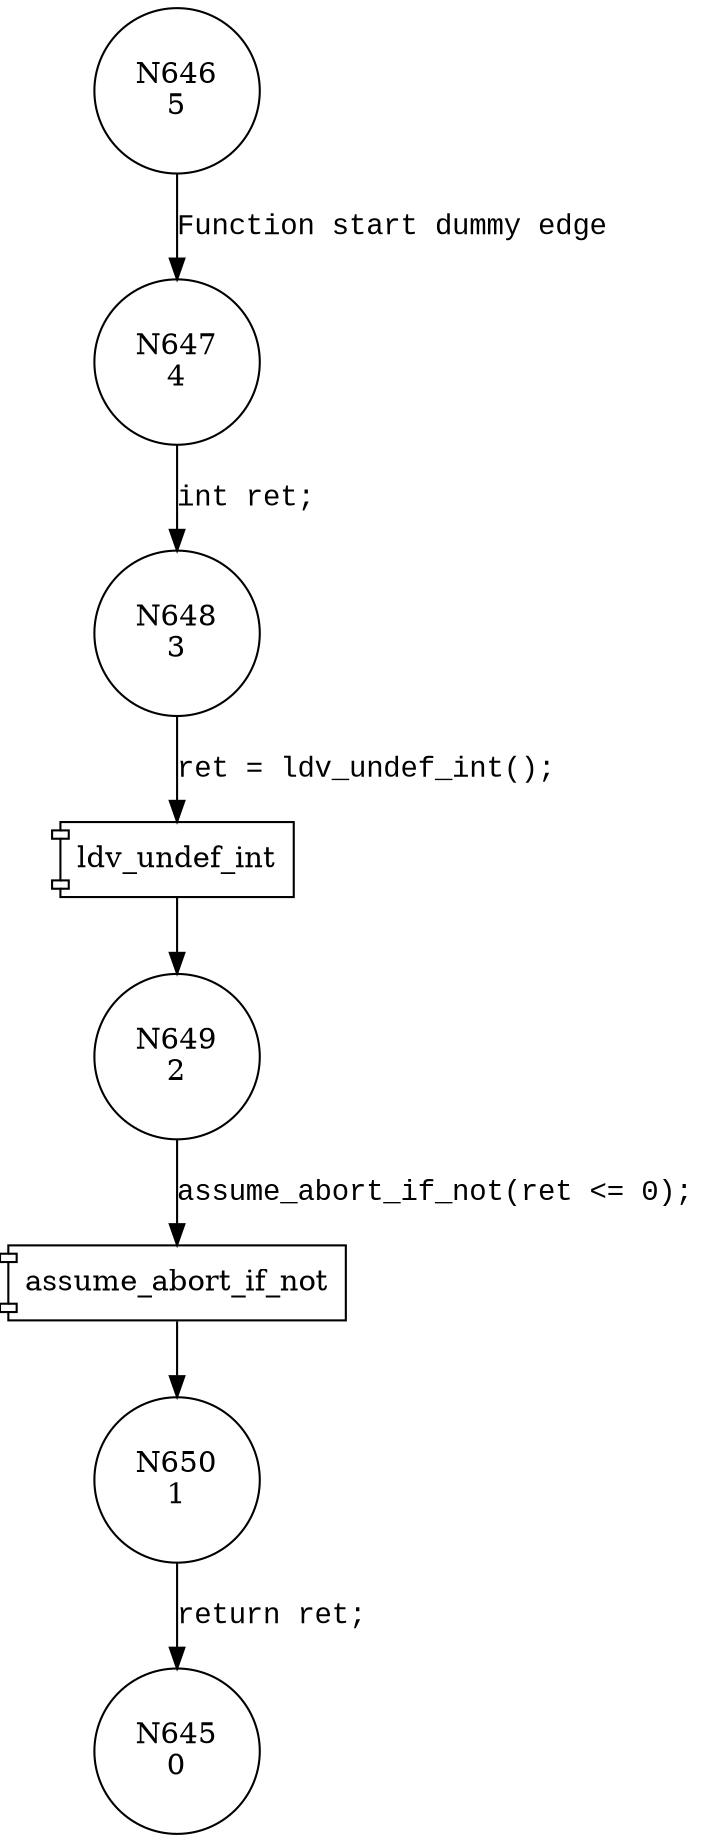 digraph ldv_undef_int_nonpositive {
646 [shape="circle" label="N646\n5"]
647 [shape="circle" label="N647\n4"]
648 [shape="circle" label="N648\n3"]
649 [shape="circle" label="N649\n2"]
650 [shape="circle" label="N650\n1"]
645 [shape="circle" label="N645\n0"]
646 -> 647 [label="Function start dummy edge" fontname="Courier New"]
100001 [shape="component" label="ldv_undef_int"]
648 -> 100001 [label="ret = ldv_undef_int();" fontname="Courier New"]
100001 -> 649 [label="" fontname="Courier New"]
100002 [shape="component" label="assume_abort_if_not"]
649 -> 100002 [label="assume_abort_if_not(ret <= 0);" fontname="Courier New"]
100002 -> 650 [label="" fontname="Courier New"]
647 -> 648 [label="int ret;" fontname="Courier New"]
650 -> 645 [label="return ret;" fontname="Courier New"]
}